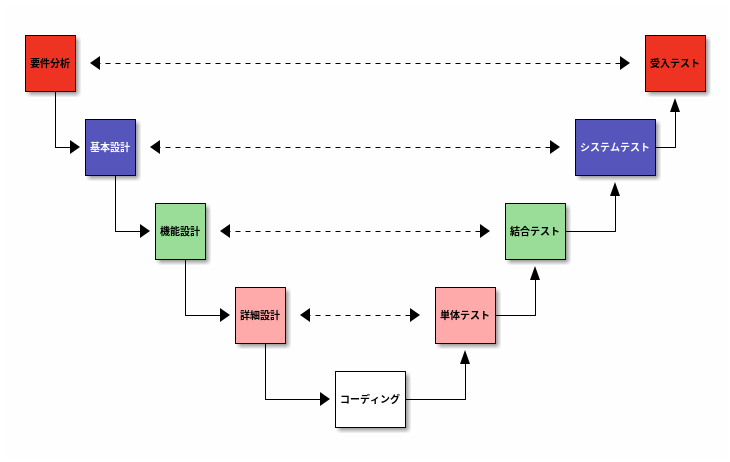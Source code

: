 @startditaa

+----+                                                        +-----+
|    |                                                        |     |
|要件分析| <-=--------------------------------------------------> |受入テスト|
|cRED|                                                        |cRED |
+--+-+                                                        +--+--+
   |                                                             ^
   |  +----+                                           +-------+ |
   |  |    |                                           |       | |
   +->|基本設計| <-=-------------------------------------> |システムテスト+-+
      |cBLU|                                           |cBLU   |
      +--+-+                                           +---+---+
         |                                                 ^
         |   +----+                             +-----+    |
         |   |    |                             |     |    |
         +-->|機能設計| <-=-----------------------> |結合テスト+----+
             |cGRE|                             |cGRE |
             +--+-+                             +--+--+
                |                                  ^
                |    +----+              +-----+   |
                |    |    |              |     |   |
                +--->|詳細設計| <-=--------> |単体テスト+---+
                     |cPNK|              |cPNK |
                     +--+-+              +--+--+
                        |                   ^
                        |      +------+     |
                        |      |      |     |
                        +----->|コーディング+-----+
                               |      |
                               +------+

'日本語でカラムがずれる
@endditaa
